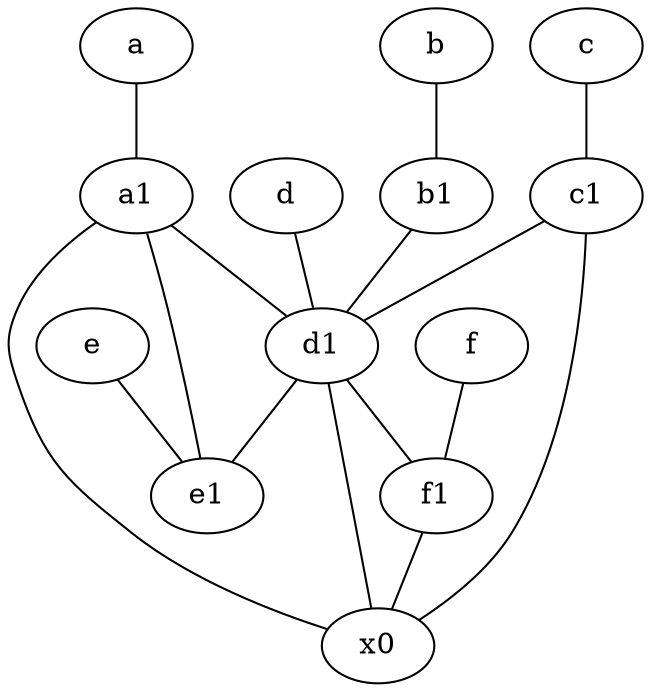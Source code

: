 graph {
	node [labelfontsize=50]
	a [labelfontsize=50 pos="8,2!"]
	e [labelfontsize=50 pos="7,9!"]
	e1 [labelfontsize=50 pos="7,7!"]
	d [labelfontsize=50 pos="2,5!"]
	d1 [labelfontsize=50 pos="3,5!"]
	c1 [labelfontsize=50 pos="4.5,3!"]
	b1 [labelfontsize=50 pos="9,4!"]
	a1 [labelfontsize=50 pos="8,3!"]
	f [labelfontsize=50 pos="3,9!"]
	b [labelfontsize=50 pos="10,4!"]
	c [labelfontsize=50 pos="4.5,2!"]
	x0 [labelfontsize=50]
	f1 [labelfontsize=50 pos="3,8!"]
	b1 -- d1
	d -- d1
	a -- a1
	f -- f1
	b -- b1
	c -- c1
	a1 -- x0
	c1 -- x0
	c1 -- d1
	a1 -- e1
	e -- e1
	d1 -- x0
	f1 -- x0
	d1 -- f1
	d1 -- e1
	a1 -- d1
}

